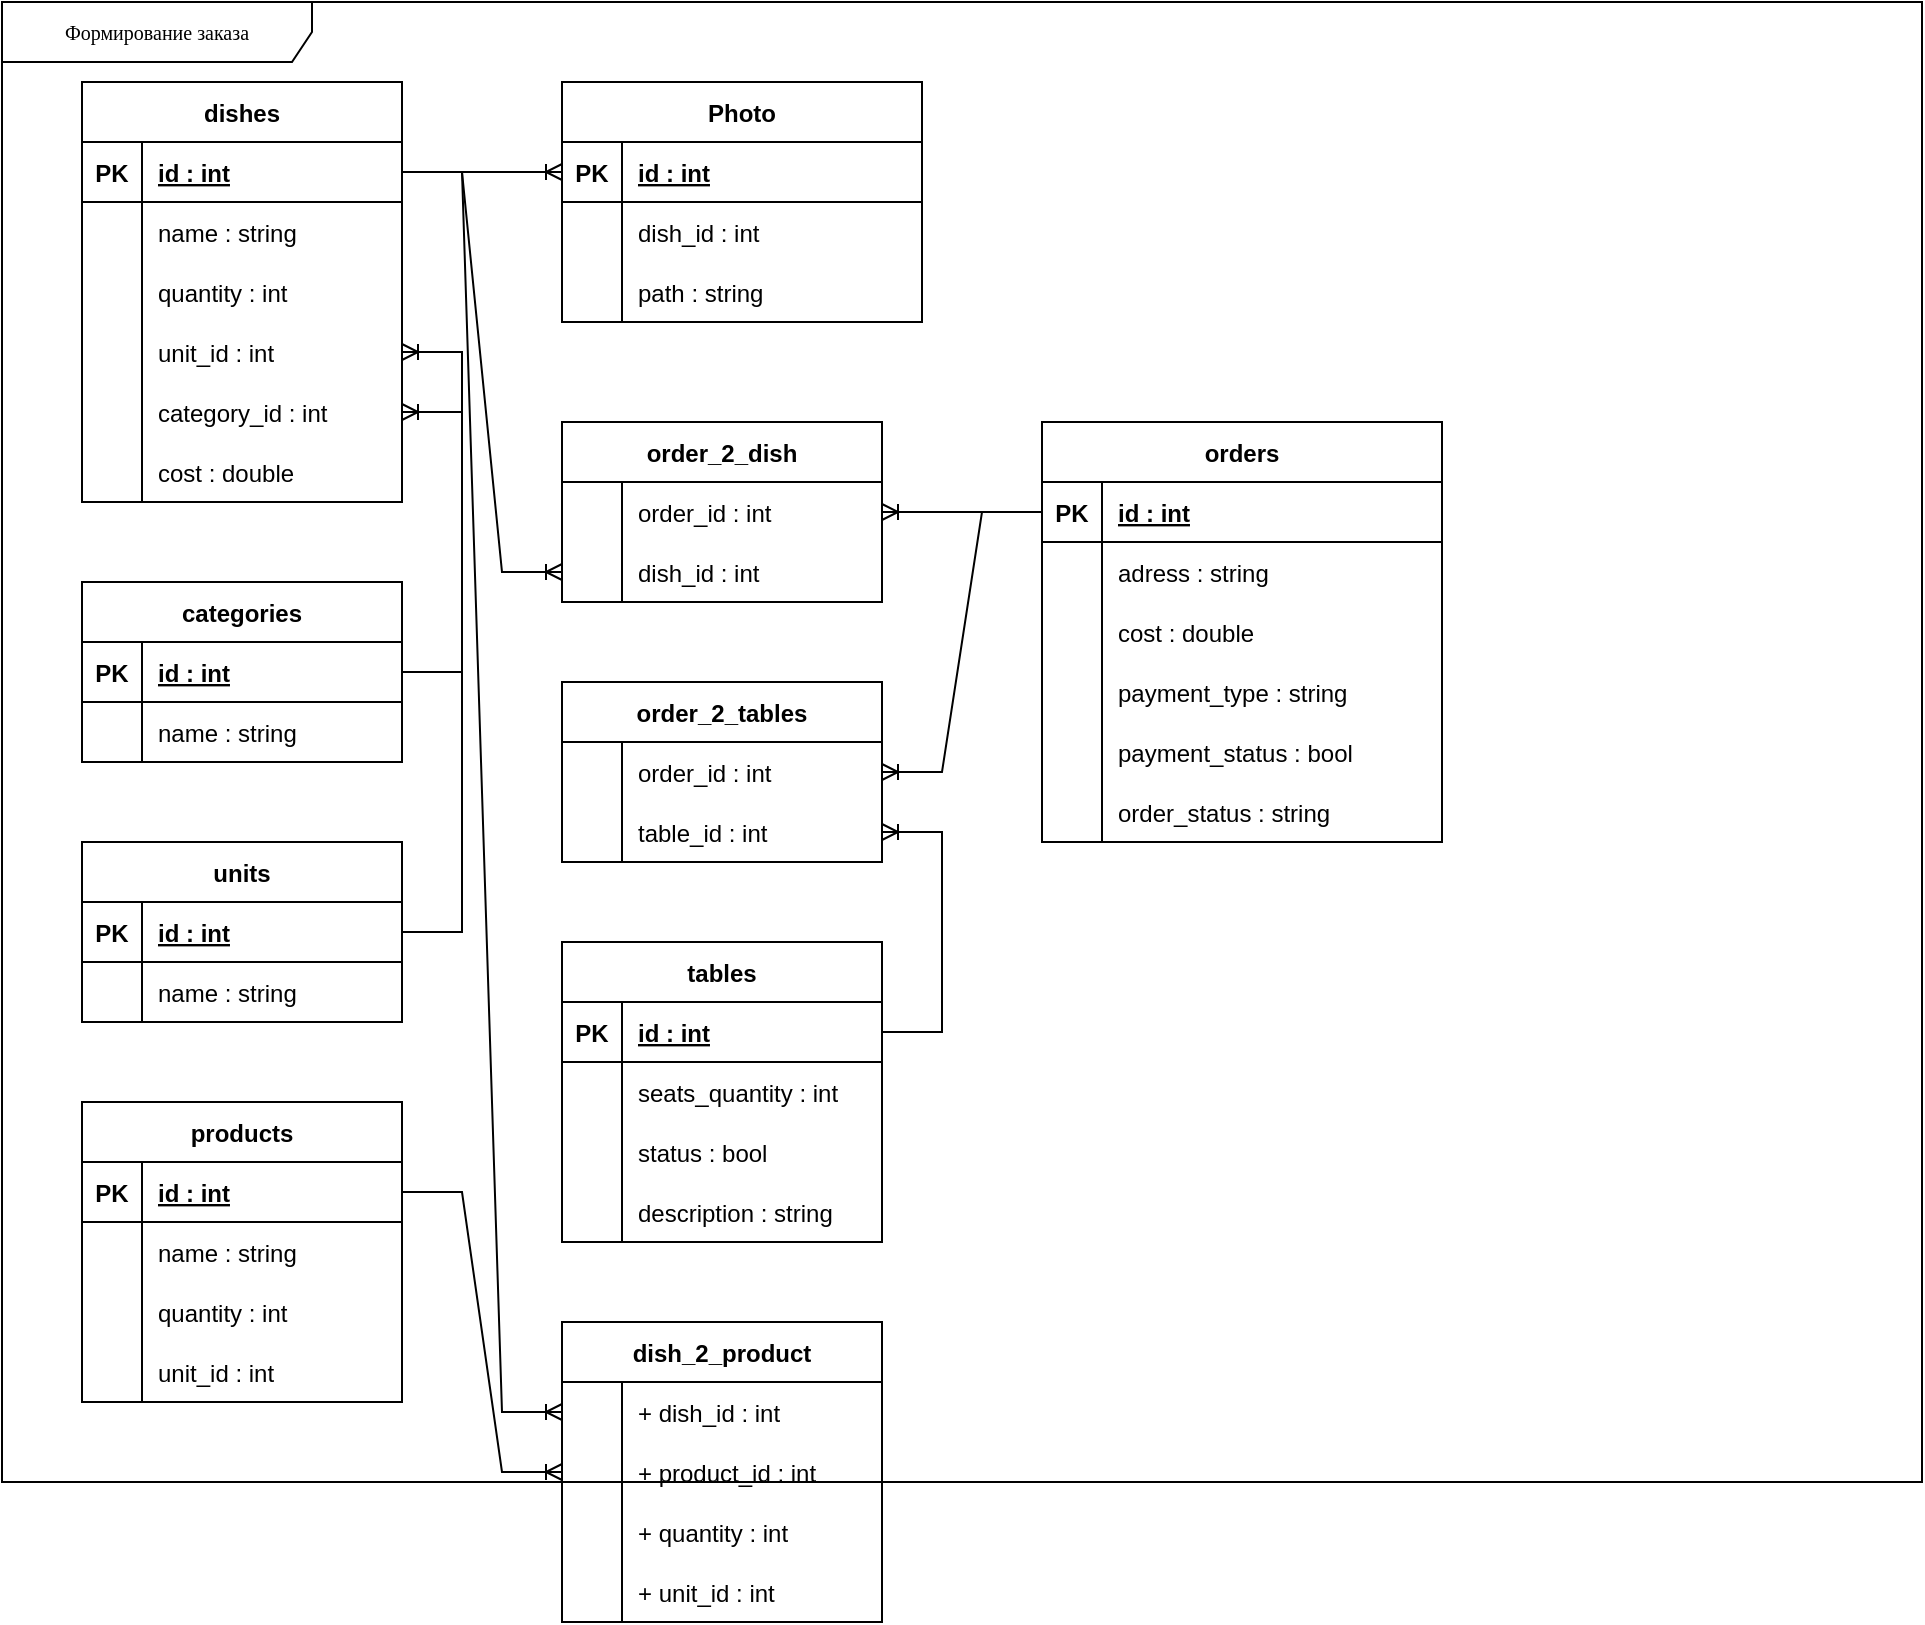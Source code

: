 <mxfile version="15.8.7" type="device"><diagram name="Page-1" id="c4acf3e9-155e-7222-9cf6-157b1a14988f"><mxGraphModel dx="1102" dy="857" grid="1" gridSize="10" guides="1" tooltips="1" connect="1" arrows="1" fold="1" page="1" pageScale="1" pageWidth="850" pageHeight="1100" background="none" math="0" shadow="0"><root><mxCell id="0"/><mxCell id="1" parent="0"/><mxCell id="17acba5748e5396b-1" value="Формирование заказа" style="shape=umlFrame;whiteSpace=wrap;html=1;rounded=0;shadow=0;comic=0;labelBackgroundColor=none;strokeWidth=1;fontFamily=Verdana;fontSize=10;align=center;width=155;height=30;noLabel=0;connectable=1;portConstraintRotation=0;movable=0;" parent="1" vertex="1"><mxGeometry x="40" y="20" width="960" height="740" as="geometry"/></mxCell><mxCell id="JF5Jd8ONCZ1pxiwdtlJp-1" value="dishes" style="shape=table;startSize=30;container=1;collapsible=1;childLayout=tableLayout;fixedRows=1;rowLines=0;fontStyle=1;align=center;resizeLast=1;" parent="1" vertex="1"><mxGeometry x="80" y="60" width="160" height="210" as="geometry"/></mxCell><mxCell id="JF5Jd8ONCZ1pxiwdtlJp-2" value="" style="shape=partialRectangle;collapsible=0;dropTarget=0;pointerEvents=0;fillColor=none;top=0;left=0;bottom=1;right=0;points=[[0,0.5],[1,0.5]];portConstraint=eastwest;" parent="JF5Jd8ONCZ1pxiwdtlJp-1" vertex="1"><mxGeometry y="30" width="160" height="30" as="geometry"/></mxCell><mxCell id="JF5Jd8ONCZ1pxiwdtlJp-3" value="PK" style="shape=partialRectangle;connectable=0;fillColor=none;top=0;left=0;bottom=0;right=0;fontStyle=1;overflow=hidden;" parent="JF5Jd8ONCZ1pxiwdtlJp-2" vertex="1"><mxGeometry width="30" height="30" as="geometry"><mxRectangle width="30" height="30" as="alternateBounds"/></mxGeometry></mxCell><mxCell id="JF5Jd8ONCZ1pxiwdtlJp-4" value="id : int" style="shape=partialRectangle;connectable=0;fillColor=none;top=0;left=0;bottom=0;right=0;align=left;spacingLeft=6;fontStyle=5;overflow=hidden;" parent="JF5Jd8ONCZ1pxiwdtlJp-2" vertex="1"><mxGeometry x="30" width="130" height="30" as="geometry"><mxRectangle width="130" height="30" as="alternateBounds"/></mxGeometry></mxCell><mxCell id="JF5Jd8ONCZ1pxiwdtlJp-5" value="" style="shape=partialRectangle;collapsible=0;dropTarget=0;pointerEvents=0;fillColor=none;top=0;left=0;bottom=0;right=0;points=[[0,0.5],[1,0.5]];portConstraint=eastwest;" parent="JF5Jd8ONCZ1pxiwdtlJp-1" vertex="1"><mxGeometry y="60" width="160" height="30" as="geometry"/></mxCell><mxCell id="JF5Jd8ONCZ1pxiwdtlJp-6" value="" style="shape=partialRectangle;connectable=0;fillColor=none;top=0;left=0;bottom=0;right=0;editable=1;overflow=hidden;" parent="JF5Jd8ONCZ1pxiwdtlJp-5" vertex="1"><mxGeometry width="30" height="30" as="geometry"><mxRectangle width="30" height="30" as="alternateBounds"/></mxGeometry></mxCell><mxCell id="JF5Jd8ONCZ1pxiwdtlJp-7" value="name : string" style="shape=partialRectangle;connectable=0;fillColor=none;top=0;left=0;bottom=0;right=0;align=left;spacingLeft=6;overflow=hidden;" parent="JF5Jd8ONCZ1pxiwdtlJp-5" vertex="1"><mxGeometry x="30" width="130" height="30" as="geometry"><mxRectangle width="130" height="30" as="alternateBounds"/></mxGeometry></mxCell><mxCell id="JF5Jd8ONCZ1pxiwdtlJp-8" value="" style="shape=partialRectangle;collapsible=0;dropTarget=0;pointerEvents=0;fillColor=none;top=0;left=0;bottom=0;right=0;points=[[0,0.5],[1,0.5]];portConstraint=eastwest;" parent="JF5Jd8ONCZ1pxiwdtlJp-1" vertex="1"><mxGeometry y="90" width="160" height="30" as="geometry"/></mxCell><mxCell id="JF5Jd8ONCZ1pxiwdtlJp-9" value="" style="shape=partialRectangle;connectable=0;fillColor=none;top=0;left=0;bottom=0;right=0;editable=1;overflow=hidden;" parent="JF5Jd8ONCZ1pxiwdtlJp-8" vertex="1"><mxGeometry width="30" height="30" as="geometry"><mxRectangle width="30" height="30" as="alternateBounds"/></mxGeometry></mxCell><mxCell id="JF5Jd8ONCZ1pxiwdtlJp-10" value="quantity : int" style="shape=partialRectangle;connectable=0;fillColor=none;top=0;left=0;bottom=0;right=0;align=left;spacingLeft=6;overflow=hidden;" parent="JF5Jd8ONCZ1pxiwdtlJp-8" vertex="1"><mxGeometry x="30" width="130" height="30" as="geometry"><mxRectangle width="130" height="30" as="alternateBounds"/></mxGeometry></mxCell><mxCell id="JF5Jd8ONCZ1pxiwdtlJp-11" value="" style="shape=partialRectangle;collapsible=0;dropTarget=0;pointerEvents=0;fillColor=none;top=0;left=0;bottom=0;right=0;points=[[0,0.5],[1,0.5]];portConstraint=eastwest;" parent="JF5Jd8ONCZ1pxiwdtlJp-1" vertex="1"><mxGeometry y="120" width="160" height="30" as="geometry"/></mxCell><mxCell id="JF5Jd8ONCZ1pxiwdtlJp-12" value="" style="shape=partialRectangle;connectable=0;fillColor=none;top=0;left=0;bottom=0;right=0;editable=1;overflow=hidden;" parent="JF5Jd8ONCZ1pxiwdtlJp-11" vertex="1"><mxGeometry width="30" height="30" as="geometry"><mxRectangle width="30" height="30" as="alternateBounds"/></mxGeometry></mxCell><mxCell id="JF5Jd8ONCZ1pxiwdtlJp-13" value="unit_id : int" style="shape=partialRectangle;connectable=0;fillColor=none;top=0;left=0;bottom=0;right=0;align=left;spacingLeft=6;overflow=hidden;" parent="JF5Jd8ONCZ1pxiwdtlJp-11" vertex="1"><mxGeometry x="30" width="130" height="30" as="geometry"><mxRectangle width="130" height="30" as="alternateBounds"/></mxGeometry></mxCell><mxCell id="JF5Jd8ONCZ1pxiwdtlJp-14" value="" style="shape=partialRectangle;collapsible=0;dropTarget=0;pointerEvents=0;fillColor=none;top=0;left=0;bottom=0;right=0;points=[[0,0.5],[1,0.5]];portConstraint=eastwest;" parent="JF5Jd8ONCZ1pxiwdtlJp-1" vertex="1"><mxGeometry y="150" width="160" height="30" as="geometry"/></mxCell><mxCell id="JF5Jd8ONCZ1pxiwdtlJp-15" value="" style="shape=partialRectangle;connectable=0;fillColor=none;top=0;left=0;bottom=0;right=0;editable=1;overflow=hidden;" parent="JF5Jd8ONCZ1pxiwdtlJp-14" vertex="1"><mxGeometry width="30" height="30" as="geometry"><mxRectangle width="30" height="30" as="alternateBounds"/></mxGeometry></mxCell><mxCell id="JF5Jd8ONCZ1pxiwdtlJp-16" value="category_id : int" style="shape=partialRectangle;connectable=0;fillColor=none;top=0;left=0;bottom=0;right=0;align=left;spacingLeft=6;overflow=hidden;" parent="JF5Jd8ONCZ1pxiwdtlJp-14" vertex="1"><mxGeometry x="30" width="130" height="30" as="geometry"><mxRectangle width="130" height="30" as="alternateBounds"/></mxGeometry></mxCell><mxCell id="JF5Jd8ONCZ1pxiwdtlJp-17" value="" style="shape=partialRectangle;collapsible=0;dropTarget=0;pointerEvents=0;fillColor=none;top=0;left=0;bottom=0;right=0;points=[[0,0.5],[1,0.5]];portConstraint=eastwest;" parent="JF5Jd8ONCZ1pxiwdtlJp-1" vertex="1"><mxGeometry y="180" width="160" height="30" as="geometry"/></mxCell><mxCell id="JF5Jd8ONCZ1pxiwdtlJp-18" value="" style="shape=partialRectangle;connectable=0;fillColor=none;top=0;left=0;bottom=0;right=0;editable=1;overflow=hidden;" parent="JF5Jd8ONCZ1pxiwdtlJp-17" vertex="1"><mxGeometry width="30" height="30" as="geometry"><mxRectangle width="30" height="30" as="alternateBounds"/></mxGeometry></mxCell><mxCell id="JF5Jd8ONCZ1pxiwdtlJp-19" value="cost : double" style="shape=partialRectangle;connectable=0;fillColor=none;top=0;left=0;bottom=0;right=0;align=left;spacingLeft=6;overflow=hidden;" parent="JF5Jd8ONCZ1pxiwdtlJp-17" vertex="1"><mxGeometry x="30" width="130" height="30" as="geometry"><mxRectangle width="130" height="30" as="alternateBounds"/></mxGeometry></mxCell><mxCell id="JF5Jd8ONCZ1pxiwdtlJp-20" value="order_2_dish" style="shape=table;startSize=30;container=1;collapsible=1;childLayout=tableLayout;fixedRows=1;rowLines=0;fontStyle=1;align=center;resizeLast=1;" parent="1" vertex="1"><mxGeometry x="320" y="230" width="160" height="90" as="geometry"/></mxCell><mxCell id="JF5Jd8ONCZ1pxiwdtlJp-24" value="" style="shape=partialRectangle;collapsible=0;dropTarget=0;pointerEvents=0;fillColor=none;top=0;left=0;bottom=0;right=0;points=[[0,0.5],[1,0.5]];portConstraint=eastwest;" parent="JF5Jd8ONCZ1pxiwdtlJp-20" vertex="1"><mxGeometry y="30" width="160" height="30" as="geometry"/></mxCell><mxCell id="JF5Jd8ONCZ1pxiwdtlJp-25" value="" style="shape=partialRectangle;connectable=0;fillColor=none;top=0;left=0;bottom=0;right=0;editable=1;overflow=hidden;" parent="JF5Jd8ONCZ1pxiwdtlJp-24" vertex="1"><mxGeometry width="30" height="30" as="geometry"><mxRectangle width="30" height="30" as="alternateBounds"/></mxGeometry></mxCell><mxCell id="JF5Jd8ONCZ1pxiwdtlJp-26" value="order_id : int" style="shape=partialRectangle;connectable=0;fillColor=none;top=0;left=0;bottom=0;right=0;align=left;spacingLeft=6;overflow=hidden;" parent="JF5Jd8ONCZ1pxiwdtlJp-24" vertex="1"><mxGeometry x="30" width="130" height="30" as="geometry"><mxRectangle width="130" height="30" as="alternateBounds"/></mxGeometry></mxCell><mxCell id="JF5Jd8ONCZ1pxiwdtlJp-27" value="" style="shape=partialRectangle;collapsible=0;dropTarget=0;pointerEvents=0;fillColor=none;top=0;left=0;bottom=0;right=0;points=[[0,0.5],[1,0.5]];portConstraint=eastwest;" parent="JF5Jd8ONCZ1pxiwdtlJp-20" vertex="1"><mxGeometry y="60" width="160" height="30" as="geometry"/></mxCell><mxCell id="JF5Jd8ONCZ1pxiwdtlJp-28" value="" style="shape=partialRectangle;connectable=0;fillColor=none;top=0;left=0;bottom=0;right=0;editable=1;overflow=hidden;" parent="JF5Jd8ONCZ1pxiwdtlJp-27" vertex="1"><mxGeometry width="30" height="30" as="geometry"><mxRectangle width="30" height="30" as="alternateBounds"/></mxGeometry></mxCell><mxCell id="JF5Jd8ONCZ1pxiwdtlJp-29" value="dish_id : int" style="shape=partialRectangle;connectable=0;fillColor=none;top=0;left=0;bottom=0;right=0;align=left;spacingLeft=6;overflow=hidden;" parent="JF5Jd8ONCZ1pxiwdtlJp-27" vertex="1"><mxGeometry x="30" width="130" height="30" as="geometry"><mxRectangle width="130" height="30" as="alternateBounds"/></mxGeometry></mxCell><mxCell id="JF5Jd8ONCZ1pxiwdtlJp-33" value="orders" style="shape=table;startSize=30;container=1;collapsible=1;childLayout=tableLayout;fixedRows=1;rowLines=0;fontStyle=1;align=center;resizeLast=1;" parent="1" vertex="1"><mxGeometry x="560" y="230" width="200" height="210" as="geometry"/></mxCell><mxCell id="JF5Jd8ONCZ1pxiwdtlJp-34" value="" style="shape=partialRectangle;collapsible=0;dropTarget=0;pointerEvents=0;fillColor=none;top=0;left=0;bottom=1;right=0;points=[[0,0.5],[1,0.5]];portConstraint=eastwest;" parent="JF5Jd8ONCZ1pxiwdtlJp-33" vertex="1"><mxGeometry y="30" width="200" height="30" as="geometry"/></mxCell><mxCell id="JF5Jd8ONCZ1pxiwdtlJp-35" value="PK" style="shape=partialRectangle;connectable=0;fillColor=none;top=0;left=0;bottom=0;right=0;fontStyle=1;overflow=hidden;" parent="JF5Jd8ONCZ1pxiwdtlJp-34" vertex="1"><mxGeometry width="30" height="30" as="geometry"><mxRectangle width="30" height="30" as="alternateBounds"/></mxGeometry></mxCell><mxCell id="JF5Jd8ONCZ1pxiwdtlJp-36" value="id : int" style="shape=partialRectangle;connectable=0;fillColor=none;top=0;left=0;bottom=0;right=0;align=left;spacingLeft=6;fontStyle=5;overflow=hidden;" parent="JF5Jd8ONCZ1pxiwdtlJp-34" vertex="1"><mxGeometry x="30" width="170" height="30" as="geometry"><mxRectangle width="170" height="30" as="alternateBounds"/></mxGeometry></mxCell><mxCell id="JF5Jd8ONCZ1pxiwdtlJp-37" value="" style="shape=partialRectangle;collapsible=0;dropTarget=0;pointerEvents=0;fillColor=none;top=0;left=0;bottom=0;right=0;points=[[0,0.5],[1,0.5]];portConstraint=eastwest;" parent="JF5Jd8ONCZ1pxiwdtlJp-33" vertex="1"><mxGeometry y="60" width="200" height="30" as="geometry"/></mxCell><mxCell id="JF5Jd8ONCZ1pxiwdtlJp-38" value="" style="shape=partialRectangle;connectable=0;fillColor=none;top=0;left=0;bottom=0;right=0;editable=1;overflow=hidden;" parent="JF5Jd8ONCZ1pxiwdtlJp-37" vertex="1"><mxGeometry width="30" height="30" as="geometry"><mxRectangle width="30" height="30" as="alternateBounds"/></mxGeometry></mxCell><mxCell id="JF5Jd8ONCZ1pxiwdtlJp-39" value="adress : string" style="shape=partialRectangle;connectable=0;fillColor=none;top=0;left=0;bottom=0;right=0;align=left;spacingLeft=6;overflow=hidden;" parent="JF5Jd8ONCZ1pxiwdtlJp-37" vertex="1"><mxGeometry x="30" width="170" height="30" as="geometry"><mxRectangle width="170" height="30" as="alternateBounds"/></mxGeometry></mxCell><mxCell id="JF5Jd8ONCZ1pxiwdtlJp-40" value="" style="shape=partialRectangle;collapsible=0;dropTarget=0;pointerEvents=0;fillColor=none;top=0;left=0;bottom=0;right=0;points=[[0,0.5],[1,0.5]];portConstraint=eastwest;" parent="JF5Jd8ONCZ1pxiwdtlJp-33" vertex="1"><mxGeometry y="90" width="200" height="30" as="geometry"/></mxCell><mxCell id="JF5Jd8ONCZ1pxiwdtlJp-41" value="" style="shape=partialRectangle;connectable=0;fillColor=none;top=0;left=0;bottom=0;right=0;editable=1;overflow=hidden;" parent="JF5Jd8ONCZ1pxiwdtlJp-40" vertex="1"><mxGeometry width="30" height="30" as="geometry"><mxRectangle width="30" height="30" as="alternateBounds"/></mxGeometry></mxCell><mxCell id="JF5Jd8ONCZ1pxiwdtlJp-42" value="cost : double" style="shape=partialRectangle;connectable=0;fillColor=none;top=0;left=0;bottom=0;right=0;align=left;spacingLeft=6;overflow=hidden;" parent="JF5Jd8ONCZ1pxiwdtlJp-40" vertex="1"><mxGeometry x="30" width="170" height="30" as="geometry"><mxRectangle width="170" height="30" as="alternateBounds"/></mxGeometry></mxCell><mxCell id="JF5Jd8ONCZ1pxiwdtlJp-43" value="" style="shape=partialRectangle;collapsible=0;dropTarget=0;pointerEvents=0;fillColor=none;top=0;left=0;bottom=0;right=0;points=[[0,0.5],[1,0.5]];portConstraint=eastwest;" parent="JF5Jd8ONCZ1pxiwdtlJp-33" vertex="1"><mxGeometry y="120" width="200" height="30" as="geometry"/></mxCell><mxCell id="JF5Jd8ONCZ1pxiwdtlJp-44" value="" style="shape=partialRectangle;connectable=0;fillColor=none;top=0;left=0;bottom=0;right=0;editable=1;overflow=hidden;" parent="JF5Jd8ONCZ1pxiwdtlJp-43" vertex="1"><mxGeometry width="30" height="30" as="geometry"><mxRectangle width="30" height="30" as="alternateBounds"/></mxGeometry></mxCell><mxCell id="JF5Jd8ONCZ1pxiwdtlJp-45" value="payment_type : string" style="shape=partialRectangle;connectable=0;fillColor=none;top=0;left=0;bottom=0;right=0;align=left;spacingLeft=6;overflow=hidden;" parent="JF5Jd8ONCZ1pxiwdtlJp-43" vertex="1"><mxGeometry x="30" width="170" height="30" as="geometry"><mxRectangle width="170" height="30" as="alternateBounds"/></mxGeometry></mxCell><mxCell id="JF5Jd8ONCZ1pxiwdtlJp-46" value="" style="shape=partialRectangle;collapsible=0;dropTarget=0;pointerEvents=0;fillColor=none;top=0;left=0;bottom=0;right=0;points=[[0,0.5],[1,0.5]];portConstraint=eastwest;" parent="JF5Jd8ONCZ1pxiwdtlJp-33" vertex="1"><mxGeometry y="150" width="200" height="30" as="geometry"/></mxCell><mxCell id="JF5Jd8ONCZ1pxiwdtlJp-47" value="" style="shape=partialRectangle;connectable=0;fillColor=none;top=0;left=0;bottom=0;right=0;editable=1;overflow=hidden;" parent="JF5Jd8ONCZ1pxiwdtlJp-46" vertex="1"><mxGeometry width="30" height="30" as="geometry"><mxRectangle width="30" height="30" as="alternateBounds"/></mxGeometry></mxCell><mxCell id="JF5Jd8ONCZ1pxiwdtlJp-48" value="payment_status : bool" style="shape=partialRectangle;connectable=0;fillColor=none;top=0;left=0;bottom=0;right=0;align=left;spacingLeft=6;overflow=hidden;" parent="JF5Jd8ONCZ1pxiwdtlJp-46" vertex="1"><mxGeometry x="30" width="170" height="30" as="geometry"><mxRectangle width="170" height="30" as="alternateBounds"/></mxGeometry></mxCell><mxCell id="JF5Jd8ONCZ1pxiwdtlJp-49" value="" style="shape=partialRectangle;collapsible=0;dropTarget=0;pointerEvents=0;fillColor=none;top=0;left=0;bottom=0;right=0;points=[[0,0.5],[1,0.5]];portConstraint=eastwest;" parent="JF5Jd8ONCZ1pxiwdtlJp-33" vertex="1"><mxGeometry y="180" width="200" height="30" as="geometry"/></mxCell><mxCell id="JF5Jd8ONCZ1pxiwdtlJp-50" value="" style="shape=partialRectangle;connectable=0;fillColor=none;top=0;left=0;bottom=0;right=0;editable=1;overflow=hidden;" parent="JF5Jd8ONCZ1pxiwdtlJp-49" vertex="1"><mxGeometry width="30" height="30" as="geometry"><mxRectangle width="30" height="30" as="alternateBounds"/></mxGeometry></mxCell><mxCell id="JF5Jd8ONCZ1pxiwdtlJp-51" value="order_status : string" style="shape=partialRectangle;connectable=0;fillColor=none;top=0;left=0;bottom=0;right=0;align=left;spacingLeft=6;overflow=hidden;" parent="JF5Jd8ONCZ1pxiwdtlJp-49" vertex="1"><mxGeometry x="30" width="170" height="30" as="geometry"><mxRectangle width="170" height="30" as="alternateBounds"/></mxGeometry></mxCell><mxCell id="JF5Jd8ONCZ1pxiwdtlJp-52" value="" style="edgeStyle=entityRelationEdgeStyle;fontSize=12;html=1;endArrow=ERoneToMany;rounded=0;entryX=0;entryY=0.5;entryDx=0;entryDy=0;" parent="1" target="JF5Jd8ONCZ1pxiwdtlJp-27" edge="1"><mxGeometry width="100" height="100" relative="1" as="geometry"><mxPoint x="240" y="105" as="sourcePoint"/><mxPoint x="430" y="220" as="targetPoint"/></mxGeometry></mxCell><mxCell id="JF5Jd8ONCZ1pxiwdtlJp-53" value="" style="edgeStyle=entityRelationEdgeStyle;fontSize=12;html=1;endArrow=ERoneToMany;rounded=0;exitX=0;exitY=0.5;exitDx=0;exitDy=0;entryX=1;entryY=0.5;entryDx=0;entryDy=0;" parent="1" source="JF5Jd8ONCZ1pxiwdtlJp-34" target="JF5Jd8ONCZ1pxiwdtlJp-24" edge="1"><mxGeometry width="100" height="100" relative="1" as="geometry"><mxPoint x="430" y="460" as="sourcePoint"/><mxPoint x="530" y="360" as="targetPoint"/></mxGeometry></mxCell><mxCell id="JF5Jd8ONCZ1pxiwdtlJp-54" value="order_2_tables" style="shape=table;startSize=30;container=1;collapsible=1;childLayout=tableLayout;fixedRows=1;rowLines=0;fontStyle=1;align=center;resizeLast=1;" parent="1" vertex="1"><mxGeometry x="320" y="360" width="160" height="90" as="geometry"/></mxCell><mxCell id="JF5Jd8ONCZ1pxiwdtlJp-55" value="" style="shape=partialRectangle;collapsible=0;dropTarget=0;pointerEvents=0;fillColor=none;top=0;left=0;bottom=0;right=0;points=[[0,0.5],[1,0.5]];portConstraint=eastwest;" parent="JF5Jd8ONCZ1pxiwdtlJp-54" vertex="1"><mxGeometry y="30" width="160" height="30" as="geometry"/></mxCell><mxCell id="JF5Jd8ONCZ1pxiwdtlJp-56" value="" style="shape=partialRectangle;connectable=0;fillColor=none;top=0;left=0;bottom=0;right=0;editable=1;overflow=hidden;" parent="JF5Jd8ONCZ1pxiwdtlJp-55" vertex="1"><mxGeometry width="30" height="30" as="geometry"><mxRectangle width="30" height="30" as="alternateBounds"/></mxGeometry></mxCell><mxCell id="JF5Jd8ONCZ1pxiwdtlJp-57" value="order_id : int" style="shape=partialRectangle;connectable=0;fillColor=none;top=0;left=0;bottom=0;right=0;align=left;spacingLeft=6;overflow=hidden;" parent="JF5Jd8ONCZ1pxiwdtlJp-55" vertex="1"><mxGeometry x="30" width="130" height="30" as="geometry"><mxRectangle width="130" height="30" as="alternateBounds"/></mxGeometry></mxCell><mxCell id="JF5Jd8ONCZ1pxiwdtlJp-58" value="" style="shape=partialRectangle;collapsible=0;dropTarget=0;pointerEvents=0;fillColor=none;top=0;left=0;bottom=0;right=0;points=[[0,0.5],[1,0.5]];portConstraint=eastwest;" parent="JF5Jd8ONCZ1pxiwdtlJp-54" vertex="1"><mxGeometry y="60" width="160" height="30" as="geometry"/></mxCell><mxCell id="JF5Jd8ONCZ1pxiwdtlJp-59" value="" style="shape=partialRectangle;connectable=0;fillColor=none;top=0;left=0;bottom=0;right=0;editable=1;overflow=hidden;" parent="JF5Jd8ONCZ1pxiwdtlJp-58" vertex="1"><mxGeometry width="30" height="30" as="geometry"><mxRectangle width="30" height="30" as="alternateBounds"/></mxGeometry></mxCell><mxCell id="JF5Jd8ONCZ1pxiwdtlJp-60" value="table_id : int" style="shape=partialRectangle;connectable=0;fillColor=none;top=0;left=0;bottom=0;right=0;align=left;spacingLeft=6;overflow=hidden;" parent="JF5Jd8ONCZ1pxiwdtlJp-58" vertex="1"><mxGeometry x="30" width="130" height="30" as="geometry"><mxRectangle width="130" height="30" as="alternateBounds"/></mxGeometry></mxCell><mxCell id="JF5Jd8ONCZ1pxiwdtlJp-61" value="" style="edgeStyle=entityRelationEdgeStyle;fontSize=12;html=1;endArrow=ERoneToMany;rounded=0;exitX=0;exitY=0.5;exitDx=0;exitDy=0;entryX=1;entryY=0.5;entryDx=0;entryDy=0;" parent="1" source="JF5Jd8ONCZ1pxiwdtlJp-34" target="JF5Jd8ONCZ1pxiwdtlJp-55" edge="1"><mxGeometry width="100" height="100" relative="1" as="geometry"><mxPoint x="490" y="550" as="sourcePoint"/><mxPoint x="590" y="450" as="targetPoint"/></mxGeometry></mxCell><mxCell id="JF5Jd8ONCZ1pxiwdtlJp-62" value="tables" style="shape=table;startSize=30;container=1;collapsible=1;childLayout=tableLayout;fixedRows=1;rowLines=0;fontStyle=1;align=center;resizeLast=1;" parent="1" vertex="1"><mxGeometry x="320" y="490" width="160" height="150" as="geometry"/></mxCell><mxCell id="JF5Jd8ONCZ1pxiwdtlJp-63" value="" style="shape=partialRectangle;collapsible=0;dropTarget=0;pointerEvents=0;fillColor=none;top=0;left=0;bottom=1;right=0;points=[[0,0.5],[1,0.5]];portConstraint=eastwest;" parent="JF5Jd8ONCZ1pxiwdtlJp-62" vertex="1"><mxGeometry y="30" width="160" height="30" as="geometry"/></mxCell><mxCell id="JF5Jd8ONCZ1pxiwdtlJp-64" value="PK" style="shape=partialRectangle;connectable=0;fillColor=none;top=0;left=0;bottom=0;right=0;fontStyle=1;overflow=hidden;" parent="JF5Jd8ONCZ1pxiwdtlJp-63" vertex="1"><mxGeometry width="30" height="30" as="geometry"><mxRectangle width="30" height="30" as="alternateBounds"/></mxGeometry></mxCell><mxCell id="JF5Jd8ONCZ1pxiwdtlJp-65" value="id : int" style="shape=partialRectangle;connectable=0;fillColor=none;top=0;left=0;bottom=0;right=0;align=left;spacingLeft=6;fontStyle=5;overflow=hidden;" parent="JF5Jd8ONCZ1pxiwdtlJp-63" vertex="1"><mxGeometry x="30" width="130" height="30" as="geometry"><mxRectangle width="130" height="30" as="alternateBounds"/></mxGeometry></mxCell><mxCell id="JF5Jd8ONCZ1pxiwdtlJp-66" value="" style="shape=partialRectangle;collapsible=0;dropTarget=0;pointerEvents=0;fillColor=none;top=0;left=0;bottom=0;right=0;points=[[0,0.5],[1,0.5]];portConstraint=eastwest;" parent="JF5Jd8ONCZ1pxiwdtlJp-62" vertex="1"><mxGeometry y="60" width="160" height="30" as="geometry"/></mxCell><mxCell id="JF5Jd8ONCZ1pxiwdtlJp-67" value="" style="shape=partialRectangle;connectable=0;fillColor=none;top=0;left=0;bottom=0;right=0;editable=1;overflow=hidden;" parent="JF5Jd8ONCZ1pxiwdtlJp-66" vertex="1"><mxGeometry width="30" height="30" as="geometry"><mxRectangle width="30" height="30" as="alternateBounds"/></mxGeometry></mxCell><mxCell id="JF5Jd8ONCZ1pxiwdtlJp-68" value="seats_quantity : int" style="shape=partialRectangle;connectable=0;fillColor=none;top=0;left=0;bottom=0;right=0;align=left;spacingLeft=6;overflow=hidden;" parent="JF5Jd8ONCZ1pxiwdtlJp-66" vertex="1"><mxGeometry x="30" width="130" height="30" as="geometry"><mxRectangle width="130" height="30" as="alternateBounds"/></mxGeometry></mxCell><mxCell id="JF5Jd8ONCZ1pxiwdtlJp-69" value="" style="shape=partialRectangle;collapsible=0;dropTarget=0;pointerEvents=0;fillColor=none;top=0;left=0;bottom=0;right=0;points=[[0,0.5],[1,0.5]];portConstraint=eastwest;" parent="JF5Jd8ONCZ1pxiwdtlJp-62" vertex="1"><mxGeometry y="90" width="160" height="30" as="geometry"/></mxCell><mxCell id="JF5Jd8ONCZ1pxiwdtlJp-70" value="" style="shape=partialRectangle;connectable=0;fillColor=none;top=0;left=0;bottom=0;right=0;editable=1;overflow=hidden;" parent="JF5Jd8ONCZ1pxiwdtlJp-69" vertex="1"><mxGeometry width="30" height="30" as="geometry"><mxRectangle width="30" height="30" as="alternateBounds"/></mxGeometry></mxCell><mxCell id="JF5Jd8ONCZ1pxiwdtlJp-71" value="status : bool" style="shape=partialRectangle;connectable=0;fillColor=none;top=0;left=0;bottom=0;right=0;align=left;spacingLeft=6;overflow=hidden;" parent="JF5Jd8ONCZ1pxiwdtlJp-69" vertex="1"><mxGeometry x="30" width="130" height="30" as="geometry"><mxRectangle width="130" height="30" as="alternateBounds"/></mxGeometry></mxCell><mxCell id="JF5Jd8ONCZ1pxiwdtlJp-72" value="" style="shape=partialRectangle;collapsible=0;dropTarget=0;pointerEvents=0;fillColor=none;top=0;left=0;bottom=0;right=0;points=[[0,0.5],[1,0.5]];portConstraint=eastwest;" parent="JF5Jd8ONCZ1pxiwdtlJp-62" vertex="1"><mxGeometry y="120" width="160" height="30" as="geometry"/></mxCell><mxCell id="JF5Jd8ONCZ1pxiwdtlJp-73" value="" style="shape=partialRectangle;connectable=0;fillColor=none;top=0;left=0;bottom=0;right=0;editable=1;overflow=hidden;" parent="JF5Jd8ONCZ1pxiwdtlJp-72" vertex="1"><mxGeometry width="30" height="30" as="geometry"><mxRectangle width="30" height="30" as="alternateBounds"/></mxGeometry></mxCell><mxCell id="JF5Jd8ONCZ1pxiwdtlJp-74" value="description : string" style="shape=partialRectangle;connectable=0;fillColor=none;top=0;left=0;bottom=0;right=0;align=left;spacingLeft=6;overflow=hidden;" parent="JF5Jd8ONCZ1pxiwdtlJp-72" vertex="1"><mxGeometry x="30" width="130" height="30" as="geometry"><mxRectangle width="130" height="30" as="alternateBounds"/></mxGeometry></mxCell><mxCell id="JF5Jd8ONCZ1pxiwdtlJp-75" value="" style="edgeStyle=entityRelationEdgeStyle;fontSize=12;html=1;endArrow=ERoneToMany;rounded=0;exitX=1;exitY=0.5;exitDx=0;exitDy=0;entryX=1;entryY=0.5;entryDx=0;entryDy=0;" parent="1" source="JF5Jd8ONCZ1pxiwdtlJp-63" target="JF5Jd8ONCZ1pxiwdtlJp-58" edge="1"><mxGeometry width="100" height="100" relative="1" as="geometry"><mxPoint x="550" y="610" as="sourcePoint"/><mxPoint x="650" y="510" as="targetPoint"/></mxGeometry></mxCell><mxCell id="JF5Jd8ONCZ1pxiwdtlJp-83" value="categories" style="shape=table;startSize=30;container=1;collapsible=1;childLayout=tableLayout;fixedRows=1;rowLines=0;fontStyle=1;align=center;resizeLast=1;" parent="1" vertex="1"><mxGeometry x="80" y="310" width="160" height="90" as="geometry"/></mxCell><mxCell id="JF5Jd8ONCZ1pxiwdtlJp-84" value="" style="shape=partialRectangle;collapsible=0;dropTarget=0;pointerEvents=0;fillColor=none;top=0;left=0;bottom=1;right=0;points=[[0,0.5],[1,0.5]];portConstraint=eastwest;" parent="JF5Jd8ONCZ1pxiwdtlJp-83" vertex="1"><mxGeometry y="30" width="160" height="30" as="geometry"/></mxCell><mxCell id="JF5Jd8ONCZ1pxiwdtlJp-85" value="PK" style="shape=partialRectangle;connectable=0;fillColor=none;top=0;left=0;bottom=0;right=0;fontStyle=1;overflow=hidden;" parent="JF5Jd8ONCZ1pxiwdtlJp-84" vertex="1"><mxGeometry width="30" height="30" as="geometry"><mxRectangle width="30" height="30" as="alternateBounds"/></mxGeometry></mxCell><mxCell id="JF5Jd8ONCZ1pxiwdtlJp-86" value="id : int" style="shape=partialRectangle;connectable=0;fillColor=none;top=0;left=0;bottom=0;right=0;align=left;spacingLeft=6;fontStyle=5;overflow=hidden;" parent="JF5Jd8ONCZ1pxiwdtlJp-84" vertex="1"><mxGeometry x="30" width="130" height="30" as="geometry"><mxRectangle width="130" height="30" as="alternateBounds"/></mxGeometry></mxCell><mxCell id="JF5Jd8ONCZ1pxiwdtlJp-87" value="" style="shape=partialRectangle;collapsible=0;dropTarget=0;pointerEvents=0;fillColor=none;top=0;left=0;bottom=0;right=0;points=[[0,0.5],[1,0.5]];portConstraint=eastwest;" parent="JF5Jd8ONCZ1pxiwdtlJp-83" vertex="1"><mxGeometry y="60" width="160" height="30" as="geometry"/></mxCell><mxCell id="JF5Jd8ONCZ1pxiwdtlJp-88" value="" style="shape=partialRectangle;connectable=0;fillColor=none;top=0;left=0;bottom=0;right=0;editable=1;overflow=hidden;" parent="JF5Jd8ONCZ1pxiwdtlJp-87" vertex="1"><mxGeometry width="30" height="30" as="geometry"><mxRectangle width="30" height="30" as="alternateBounds"/></mxGeometry></mxCell><mxCell id="JF5Jd8ONCZ1pxiwdtlJp-89" value="name : string" style="shape=partialRectangle;connectable=0;fillColor=none;top=0;left=0;bottom=0;right=0;align=left;spacingLeft=6;overflow=hidden;" parent="JF5Jd8ONCZ1pxiwdtlJp-87" vertex="1"><mxGeometry x="30" width="130" height="30" as="geometry"><mxRectangle width="130" height="30" as="alternateBounds"/></mxGeometry></mxCell><mxCell id="JF5Jd8ONCZ1pxiwdtlJp-96" value="" style="edgeStyle=entityRelationEdgeStyle;fontSize=12;html=1;endArrow=ERoneToMany;rounded=0;exitX=1;exitY=0.5;exitDx=0;exitDy=0;entryX=1;entryY=0.5;entryDx=0;entryDy=0;" parent="1" source="JF5Jd8ONCZ1pxiwdtlJp-84" target="JF5Jd8ONCZ1pxiwdtlJp-14" edge="1"><mxGeometry width="100" height="100" relative="1" as="geometry"><mxPoint x="110" y="580" as="sourcePoint"/><mxPoint x="210" y="480" as="targetPoint"/></mxGeometry></mxCell><mxCell id="JF5Jd8ONCZ1pxiwdtlJp-97" value="units" style="shape=table;startSize=30;container=1;collapsible=1;childLayout=tableLayout;fixedRows=1;rowLines=0;fontStyle=1;align=center;resizeLast=1;" parent="1" vertex="1"><mxGeometry x="80" y="440" width="160" height="90" as="geometry"/></mxCell><mxCell id="JF5Jd8ONCZ1pxiwdtlJp-98" value="" style="shape=partialRectangle;collapsible=0;dropTarget=0;pointerEvents=0;fillColor=none;top=0;left=0;bottom=1;right=0;points=[[0,0.5],[1,0.5]];portConstraint=eastwest;" parent="JF5Jd8ONCZ1pxiwdtlJp-97" vertex="1"><mxGeometry y="30" width="160" height="30" as="geometry"/></mxCell><mxCell id="JF5Jd8ONCZ1pxiwdtlJp-99" value="PK" style="shape=partialRectangle;connectable=0;fillColor=none;top=0;left=0;bottom=0;right=0;fontStyle=1;overflow=hidden;" parent="JF5Jd8ONCZ1pxiwdtlJp-98" vertex="1"><mxGeometry width="30" height="30" as="geometry"><mxRectangle width="30" height="30" as="alternateBounds"/></mxGeometry></mxCell><mxCell id="JF5Jd8ONCZ1pxiwdtlJp-100" value="id : int" style="shape=partialRectangle;connectable=0;fillColor=none;top=0;left=0;bottom=0;right=0;align=left;spacingLeft=6;fontStyle=5;overflow=hidden;" parent="JF5Jd8ONCZ1pxiwdtlJp-98" vertex="1"><mxGeometry x="30" width="130" height="30" as="geometry"><mxRectangle width="130" height="30" as="alternateBounds"/></mxGeometry></mxCell><mxCell id="JF5Jd8ONCZ1pxiwdtlJp-101" value="" style="shape=partialRectangle;collapsible=0;dropTarget=0;pointerEvents=0;fillColor=none;top=0;left=0;bottom=0;right=0;points=[[0,0.5],[1,0.5]];portConstraint=eastwest;" parent="JF5Jd8ONCZ1pxiwdtlJp-97" vertex="1"><mxGeometry y="60" width="160" height="30" as="geometry"/></mxCell><mxCell id="JF5Jd8ONCZ1pxiwdtlJp-102" value="" style="shape=partialRectangle;connectable=0;fillColor=none;top=0;left=0;bottom=0;right=0;editable=1;overflow=hidden;" parent="JF5Jd8ONCZ1pxiwdtlJp-101" vertex="1"><mxGeometry width="30" height="30" as="geometry"><mxRectangle width="30" height="30" as="alternateBounds"/></mxGeometry></mxCell><mxCell id="JF5Jd8ONCZ1pxiwdtlJp-103" value="name : string" style="shape=partialRectangle;connectable=0;fillColor=none;top=0;left=0;bottom=0;right=0;align=left;spacingLeft=6;overflow=hidden;" parent="JF5Jd8ONCZ1pxiwdtlJp-101" vertex="1"><mxGeometry x="30" width="130" height="30" as="geometry"><mxRectangle width="130" height="30" as="alternateBounds"/></mxGeometry></mxCell><mxCell id="JF5Jd8ONCZ1pxiwdtlJp-104" value="" style="edgeStyle=entityRelationEdgeStyle;fontSize=12;html=1;endArrow=ERoneToMany;rounded=0;exitX=1;exitY=0.5;exitDx=0;exitDy=0;entryX=1;entryY=0.5;entryDx=0;entryDy=0;" parent="1" source="JF5Jd8ONCZ1pxiwdtlJp-98" target="JF5Jd8ONCZ1pxiwdtlJp-11" edge="1"><mxGeometry width="100" height="100" relative="1" as="geometry"><mxPoint x="250" y="620" as="sourcePoint"/><mxPoint x="350" y="520" as="targetPoint"/></mxGeometry></mxCell><mxCell id="JF5Jd8ONCZ1pxiwdtlJp-105" value="products" style="shape=table;startSize=30;container=1;collapsible=1;childLayout=tableLayout;fixedRows=1;rowLines=0;fontStyle=1;align=center;resizeLast=1;" parent="1" vertex="1"><mxGeometry x="80" y="570" width="160" height="150" as="geometry"/></mxCell><mxCell id="JF5Jd8ONCZ1pxiwdtlJp-106" value="" style="shape=partialRectangle;collapsible=0;dropTarget=0;pointerEvents=0;fillColor=none;top=0;left=0;bottom=1;right=0;points=[[0,0.5],[1,0.5]];portConstraint=eastwest;" parent="JF5Jd8ONCZ1pxiwdtlJp-105" vertex="1"><mxGeometry y="30" width="160" height="30" as="geometry"/></mxCell><mxCell id="JF5Jd8ONCZ1pxiwdtlJp-107" value="PK" style="shape=partialRectangle;connectable=0;fillColor=none;top=0;left=0;bottom=0;right=0;fontStyle=1;overflow=hidden;" parent="JF5Jd8ONCZ1pxiwdtlJp-106" vertex="1"><mxGeometry width="30" height="30" as="geometry"><mxRectangle width="30" height="30" as="alternateBounds"/></mxGeometry></mxCell><mxCell id="JF5Jd8ONCZ1pxiwdtlJp-108" value="id : int" style="shape=partialRectangle;connectable=0;fillColor=none;top=0;left=0;bottom=0;right=0;align=left;spacingLeft=6;fontStyle=5;overflow=hidden;" parent="JF5Jd8ONCZ1pxiwdtlJp-106" vertex="1"><mxGeometry x="30" width="130" height="30" as="geometry"><mxRectangle width="130" height="30" as="alternateBounds"/></mxGeometry></mxCell><mxCell id="JF5Jd8ONCZ1pxiwdtlJp-109" value="" style="shape=partialRectangle;collapsible=0;dropTarget=0;pointerEvents=0;fillColor=none;top=0;left=0;bottom=0;right=0;points=[[0,0.5],[1,0.5]];portConstraint=eastwest;" parent="JF5Jd8ONCZ1pxiwdtlJp-105" vertex="1"><mxGeometry y="60" width="160" height="30" as="geometry"/></mxCell><mxCell id="JF5Jd8ONCZ1pxiwdtlJp-110" value="" style="shape=partialRectangle;connectable=0;fillColor=none;top=0;left=0;bottom=0;right=0;editable=1;overflow=hidden;" parent="JF5Jd8ONCZ1pxiwdtlJp-109" vertex="1"><mxGeometry width="30" height="30" as="geometry"><mxRectangle width="30" height="30" as="alternateBounds"/></mxGeometry></mxCell><mxCell id="JF5Jd8ONCZ1pxiwdtlJp-111" value="name : string" style="shape=partialRectangle;connectable=0;fillColor=none;top=0;left=0;bottom=0;right=0;align=left;spacingLeft=6;overflow=hidden;" parent="JF5Jd8ONCZ1pxiwdtlJp-109" vertex="1"><mxGeometry x="30" width="130" height="30" as="geometry"><mxRectangle width="130" height="30" as="alternateBounds"/></mxGeometry></mxCell><mxCell id="JF5Jd8ONCZ1pxiwdtlJp-112" value="" style="shape=partialRectangle;collapsible=0;dropTarget=0;pointerEvents=0;fillColor=none;top=0;left=0;bottom=0;right=0;points=[[0,0.5],[1,0.5]];portConstraint=eastwest;" parent="JF5Jd8ONCZ1pxiwdtlJp-105" vertex="1"><mxGeometry y="90" width="160" height="30" as="geometry"/></mxCell><mxCell id="JF5Jd8ONCZ1pxiwdtlJp-113" value="" style="shape=partialRectangle;connectable=0;fillColor=none;top=0;left=0;bottom=0;right=0;editable=1;overflow=hidden;" parent="JF5Jd8ONCZ1pxiwdtlJp-112" vertex="1"><mxGeometry width="30" height="30" as="geometry"><mxRectangle width="30" height="30" as="alternateBounds"/></mxGeometry></mxCell><mxCell id="JF5Jd8ONCZ1pxiwdtlJp-114" value="quantity : int" style="shape=partialRectangle;connectable=0;fillColor=none;top=0;left=0;bottom=0;right=0;align=left;spacingLeft=6;overflow=hidden;" parent="JF5Jd8ONCZ1pxiwdtlJp-112" vertex="1"><mxGeometry x="30" width="130" height="30" as="geometry"><mxRectangle width="130" height="30" as="alternateBounds"/></mxGeometry></mxCell><mxCell id="JF5Jd8ONCZ1pxiwdtlJp-115" value="" style="shape=partialRectangle;collapsible=0;dropTarget=0;pointerEvents=0;fillColor=none;top=0;left=0;bottom=0;right=0;points=[[0,0.5],[1,0.5]];portConstraint=eastwest;" parent="JF5Jd8ONCZ1pxiwdtlJp-105" vertex="1"><mxGeometry y="120" width="160" height="30" as="geometry"/></mxCell><mxCell id="JF5Jd8ONCZ1pxiwdtlJp-116" value="" style="shape=partialRectangle;connectable=0;fillColor=none;top=0;left=0;bottom=0;right=0;editable=1;overflow=hidden;" parent="JF5Jd8ONCZ1pxiwdtlJp-115" vertex="1"><mxGeometry width="30" height="30" as="geometry"><mxRectangle width="30" height="30" as="alternateBounds"/></mxGeometry></mxCell><mxCell id="JF5Jd8ONCZ1pxiwdtlJp-117" value="unit_id : int" style="shape=partialRectangle;connectable=0;fillColor=none;top=0;left=0;bottom=0;right=0;align=left;spacingLeft=6;overflow=hidden;" parent="JF5Jd8ONCZ1pxiwdtlJp-115" vertex="1"><mxGeometry x="30" width="130" height="30" as="geometry"><mxRectangle width="130" height="30" as="alternateBounds"/></mxGeometry></mxCell><mxCell id="JF5Jd8ONCZ1pxiwdtlJp-118" value="dish_2_product" style="shape=table;startSize=30;container=1;collapsible=1;childLayout=tableLayout;fixedRows=1;rowLines=0;fontStyle=1;align=center;resizeLast=1;" parent="1" vertex="1"><mxGeometry x="320" y="680" width="160" height="150" as="geometry"/></mxCell><mxCell id="JF5Jd8ONCZ1pxiwdtlJp-119" value="" style="shape=partialRectangle;collapsible=0;dropTarget=0;pointerEvents=0;fillColor=none;top=0;left=0;bottom=0;right=0;points=[[0,0.5],[1,0.5]];portConstraint=eastwest;" parent="JF5Jd8ONCZ1pxiwdtlJp-118" vertex="1"><mxGeometry y="30" width="160" height="30" as="geometry"/></mxCell><mxCell id="JF5Jd8ONCZ1pxiwdtlJp-120" value="" style="shape=partialRectangle;connectable=0;fillColor=none;top=0;left=0;bottom=0;right=0;editable=1;overflow=hidden;" parent="JF5Jd8ONCZ1pxiwdtlJp-119" vertex="1"><mxGeometry width="30" height="30" as="geometry"><mxRectangle width="30" height="30" as="alternateBounds"/></mxGeometry></mxCell><mxCell id="JF5Jd8ONCZ1pxiwdtlJp-121" value="+ dish_id : int" style="shape=partialRectangle;connectable=0;fillColor=none;top=0;left=0;bottom=0;right=0;align=left;spacingLeft=6;overflow=hidden;" parent="JF5Jd8ONCZ1pxiwdtlJp-119" vertex="1"><mxGeometry x="30" width="130" height="30" as="geometry"><mxRectangle width="130" height="30" as="alternateBounds"/></mxGeometry></mxCell><mxCell id="JF5Jd8ONCZ1pxiwdtlJp-122" value="" style="shape=partialRectangle;collapsible=0;dropTarget=0;pointerEvents=0;fillColor=none;top=0;left=0;bottom=0;right=0;points=[[0,0.5],[1,0.5]];portConstraint=eastwest;" parent="JF5Jd8ONCZ1pxiwdtlJp-118" vertex="1"><mxGeometry y="60" width="160" height="30" as="geometry"/></mxCell><mxCell id="JF5Jd8ONCZ1pxiwdtlJp-123" value="" style="shape=partialRectangle;connectable=0;fillColor=none;top=0;left=0;bottom=0;right=0;editable=1;overflow=hidden;" parent="JF5Jd8ONCZ1pxiwdtlJp-122" vertex="1"><mxGeometry width="30" height="30" as="geometry"><mxRectangle width="30" height="30" as="alternateBounds"/></mxGeometry></mxCell><mxCell id="JF5Jd8ONCZ1pxiwdtlJp-124" value="+ product_id : int" style="shape=partialRectangle;connectable=0;fillColor=none;top=0;left=0;bottom=0;right=0;align=left;spacingLeft=6;overflow=hidden;" parent="JF5Jd8ONCZ1pxiwdtlJp-122" vertex="1"><mxGeometry x="30" width="130" height="30" as="geometry"><mxRectangle width="130" height="30" as="alternateBounds"/></mxGeometry></mxCell><mxCell id="JF5Jd8ONCZ1pxiwdtlJp-126" value="" style="shape=partialRectangle;collapsible=0;dropTarget=0;pointerEvents=0;fillColor=none;top=0;left=0;bottom=0;right=0;points=[[0,0.5],[1,0.5]];portConstraint=eastwest;" parent="JF5Jd8ONCZ1pxiwdtlJp-118" vertex="1"><mxGeometry y="90" width="160" height="30" as="geometry"/></mxCell><mxCell id="JF5Jd8ONCZ1pxiwdtlJp-127" value="" style="shape=partialRectangle;connectable=0;fillColor=none;top=0;left=0;bottom=0;right=0;editable=1;overflow=hidden;" parent="JF5Jd8ONCZ1pxiwdtlJp-126" vertex="1"><mxGeometry width="30" height="30" as="geometry"><mxRectangle width="30" height="30" as="alternateBounds"/></mxGeometry></mxCell><mxCell id="JF5Jd8ONCZ1pxiwdtlJp-128" value="+ quantity : int" style="shape=partialRectangle;connectable=0;fillColor=none;top=0;left=0;bottom=0;right=0;align=left;spacingLeft=6;overflow=hidden;" parent="JF5Jd8ONCZ1pxiwdtlJp-126" vertex="1"><mxGeometry x="30" width="130" height="30" as="geometry"><mxRectangle width="130" height="30" as="alternateBounds"/></mxGeometry></mxCell><mxCell id="JF5Jd8ONCZ1pxiwdtlJp-129" value="" style="shape=partialRectangle;collapsible=0;dropTarget=0;pointerEvents=0;fillColor=none;top=0;left=0;bottom=0;right=0;points=[[0,0.5],[1,0.5]];portConstraint=eastwest;" parent="JF5Jd8ONCZ1pxiwdtlJp-118" vertex="1"><mxGeometry y="120" width="160" height="30" as="geometry"/></mxCell><mxCell id="JF5Jd8ONCZ1pxiwdtlJp-130" value="" style="shape=partialRectangle;connectable=0;fillColor=none;top=0;left=0;bottom=0;right=0;editable=1;overflow=hidden;" parent="JF5Jd8ONCZ1pxiwdtlJp-129" vertex="1"><mxGeometry width="30" height="30" as="geometry"><mxRectangle width="30" height="30" as="alternateBounds"/></mxGeometry></mxCell><mxCell id="JF5Jd8ONCZ1pxiwdtlJp-131" value="+ unit_id : int" style="shape=partialRectangle;connectable=0;fillColor=none;top=0;left=0;bottom=0;right=0;align=left;spacingLeft=6;overflow=hidden;" parent="JF5Jd8ONCZ1pxiwdtlJp-129" vertex="1"><mxGeometry x="30" width="130" height="30" as="geometry"><mxRectangle width="130" height="30" as="alternateBounds"/></mxGeometry></mxCell><mxCell id="JF5Jd8ONCZ1pxiwdtlJp-135" value="" style="edgeStyle=entityRelationEdgeStyle;fontSize=12;html=1;endArrow=ERoneToMany;rounded=0;exitX=1;exitY=0.5;exitDx=0;exitDy=0;entryX=0;entryY=0.5;entryDx=0;entryDy=0;" parent="1" source="JF5Jd8ONCZ1pxiwdtlJp-2" target="JF5Jd8ONCZ1pxiwdtlJp-119" edge="1"><mxGeometry width="100" height="100" relative="1" as="geometry"><mxPoint x="640" y="560" as="sourcePoint"/><mxPoint x="740" y="460" as="targetPoint"/></mxGeometry></mxCell><mxCell id="JF5Jd8ONCZ1pxiwdtlJp-136" value="" style="edgeStyle=entityRelationEdgeStyle;fontSize=12;html=1;endArrow=ERoneToMany;rounded=0;exitX=1;exitY=0.5;exitDx=0;exitDy=0;entryX=0;entryY=0.5;entryDx=0;entryDy=0;" parent="1" source="JF5Jd8ONCZ1pxiwdtlJp-106" target="JF5Jd8ONCZ1pxiwdtlJp-122" edge="1"><mxGeometry width="100" height="100" relative="1" as="geometry"><mxPoint x="550" y="600" as="sourcePoint"/><mxPoint x="650" y="500" as="targetPoint"/></mxGeometry></mxCell><mxCell id="QBqjZRwUtkAsIo7zYzYj-1" value="Photo" style="shape=table;startSize=30;container=1;collapsible=1;childLayout=tableLayout;fixedRows=1;rowLines=0;fontStyle=1;align=center;resizeLast=1;" vertex="1" parent="1"><mxGeometry x="320" y="60" width="180" height="120" as="geometry"/></mxCell><mxCell id="QBqjZRwUtkAsIo7zYzYj-2" value="" style="shape=partialRectangle;collapsible=0;dropTarget=0;pointerEvents=0;fillColor=none;top=0;left=0;bottom=1;right=0;points=[[0,0.5],[1,0.5]];portConstraint=eastwest;" vertex="1" parent="QBqjZRwUtkAsIo7zYzYj-1"><mxGeometry y="30" width="180" height="30" as="geometry"/></mxCell><mxCell id="QBqjZRwUtkAsIo7zYzYj-3" value="PK" style="shape=partialRectangle;connectable=0;fillColor=none;top=0;left=0;bottom=0;right=0;fontStyle=1;overflow=hidden;" vertex="1" parent="QBqjZRwUtkAsIo7zYzYj-2"><mxGeometry width="30" height="30" as="geometry"><mxRectangle width="30" height="30" as="alternateBounds"/></mxGeometry></mxCell><mxCell id="QBqjZRwUtkAsIo7zYzYj-4" value="id : int" style="shape=partialRectangle;connectable=0;fillColor=none;top=0;left=0;bottom=0;right=0;align=left;spacingLeft=6;fontStyle=5;overflow=hidden;" vertex="1" parent="QBqjZRwUtkAsIo7zYzYj-2"><mxGeometry x="30" width="150" height="30" as="geometry"><mxRectangle width="150" height="30" as="alternateBounds"/></mxGeometry></mxCell><mxCell id="QBqjZRwUtkAsIo7zYzYj-5" value="" style="shape=partialRectangle;collapsible=0;dropTarget=0;pointerEvents=0;fillColor=none;top=0;left=0;bottom=0;right=0;points=[[0,0.5],[1,0.5]];portConstraint=eastwest;" vertex="1" parent="QBqjZRwUtkAsIo7zYzYj-1"><mxGeometry y="60" width="180" height="30" as="geometry"/></mxCell><mxCell id="QBqjZRwUtkAsIo7zYzYj-6" value="" style="shape=partialRectangle;connectable=0;fillColor=none;top=0;left=0;bottom=0;right=0;editable=1;overflow=hidden;" vertex="1" parent="QBqjZRwUtkAsIo7zYzYj-5"><mxGeometry width="30" height="30" as="geometry"><mxRectangle width="30" height="30" as="alternateBounds"/></mxGeometry></mxCell><mxCell id="QBqjZRwUtkAsIo7zYzYj-7" value="dish_id : int " style="shape=partialRectangle;connectable=0;fillColor=none;top=0;left=0;bottom=0;right=0;align=left;spacingLeft=6;overflow=hidden;" vertex="1" parent="QBqjZRwUtkAsIo7zYzYj-5"><mxGeometry x="30" width="150" height="30" as="geometry"><mxRectangle width="150" height="30" as="alternateBounds"/></mxGeometry></mxCell><mxCell id="QBqjZRwUtkAsIo7zYzYj-14" value="" style="shape=partialRectangle;collapsible=0;dropTarget=0;pointerEvents=0;fillColor=none;top=0;left=0;bottom=0;right=0;points=[[0,0.5],[1,0.5]];portConstraint=eastwest;" vertex="1" parent="QBqjZRwUtkAsIo7zYzYj-1"><mxGeometry y="90" width="180" height="30" as="geometry"/></mxCell><mxCell id="QBqjZRwUtkAsIo7zYzYj-15" value="" style="shape=partialRectangle;connectable=0;fillColor=none;top=0;left=0;bottom=0;right=0;editable=1;overflow=hidden;" vertex="1" parent="QBqjZRwUtkAsIo7zYzYj-14"><mxGeometry width="30" height="30" as="geometry"><mxRectangle width="30" height="30" as="alternateBounds"/></mxGeometry></mxCell><mxCell id="QBqjZRwUtkAsIo7zYzYj-16" value="path : string " style="shape=partialRectangle;connectable=0;fillColor=none;top=0;left=0;bottom=0;right=0;align=left;spacingLeft=6;overflow=hidden;" vertex="1" parent="QBqjZRwUtkAsIo7zYzYj-14"><mxGeometry x="30" width="150" height="30" as="geometry"><mxRectangle width="150" height="30" as="alternateBounds"/></mxGeometry></mxCell><mxCell id="QBqjZRwUtkAsIo7zYzYj-17" value="" style="edgeStyle=entityRelationEdgeStyle;fontSize=12;html=1;endArrow=ERoneToMany;rounded=0;exitX=1;exitY=0.5;exitDx=0;exitDy=0;entryX=0;entryY=0.5;entryDx=0;entryDy=0;" edge="1" parent="1" source="JF5Jd8ONCZ1pxiwdtlJp-2" target="QBqjZRwUtkAsIo7zYzYj-2"><mxGeometry width="100" height="100" relative="1" as="geometry"><mxPoint x="640" y="180" as="sourcePoint"/><mxPoint x="740" y="80" as="targetPoint"/></mxGeometry></mxCell></root></mxGraphModel></diagram></mxfile>